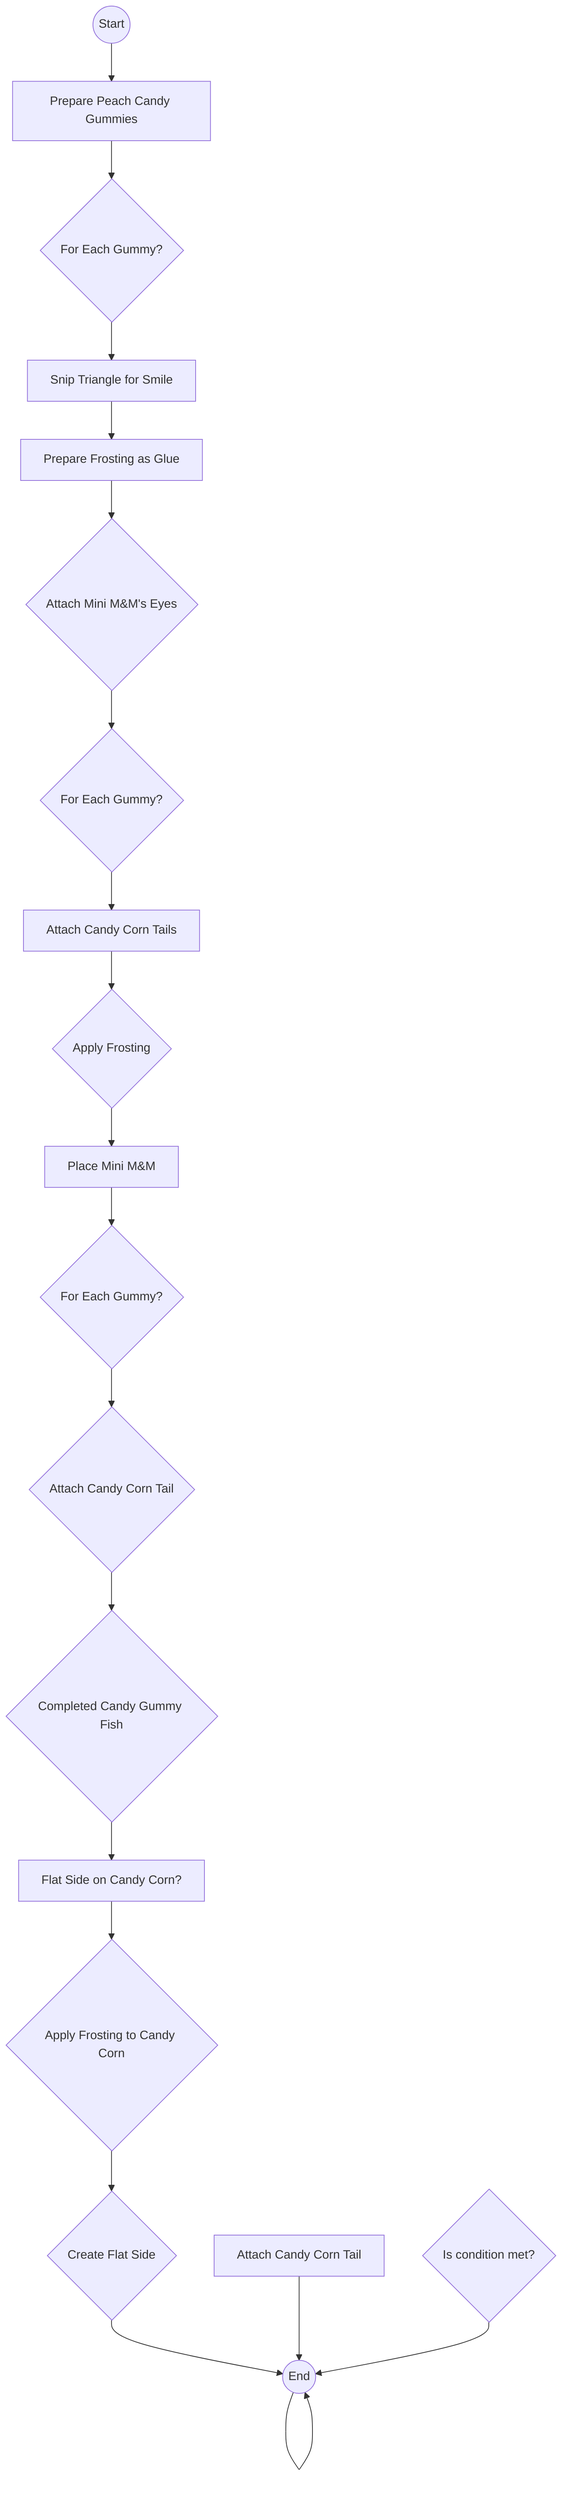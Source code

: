 flowchart TD
    A((Start)) --> B[Prepare Peach Candy Gummies]
    B --> C{For Each Gummy?}
    C --> D[Snip Triangle for Smile]
    D --> E[Prepare Frosting as Glue]
    E --> F{Attach Mini M&M's Eyes}
    F --> G{For Each Gummy?}
    G --> H[Attach Candy Corn Tails]
    H --> I{Apply Frosting}
    I --> J[Place Mini M&M]
    J --> K{For Each Gummy?}
    K --> L{Attach Candy Corn Tail}
    L --> M{Completed Candy Gummy Fish}
    M --> N[Flat Side on Candy Corn?]
    N --> O{Apply Frosting to Candy Corn}
    O --> P{Create Flat Side}
    P --> R((End))
    Q[Attach Candy Corn Tail] --> R
    R --> R
    S{Is condition met?} --> R